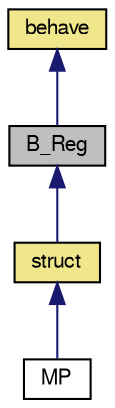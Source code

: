 digraph G
{
  edge [fontname="FreeSans",fontsize="10",labelfontname="FreeSans",labelfontsize="10"];
  node [fontname="FreeSans",fontsize="10",shape=record];
  Node1 [label="B_Reg",height=0.2,width=0.4,color="black", fillcolor="grey75", style="filled" fontcolor="black"];
  Node2 -> Node1 [dir=back,color="midnightblue",fontsize="10",style="solid",fontname="FreeSans"];
  Node2 [label="behave",height=0.2,width=0.4,color="black", fillcolor="khaki", style="filled",URL="$classB__Reg_1_1behave.html"];
  Node1 -> Node3 [dir=back,color="midnightblue",fontsize="10",style="solid",fontname="FreeSans"];
  Node3 [label="struct",height=0.2,width=0.4,color="black", fillcolor="khaki", style="filled",URL="$classMP_1_1struct.html"];
  Node3 -> Node4 [dir=back,color="midnightblue",fontsize="10",style="solid",fontname="FreeSans"];
  Node4 [label="MP",height=0.2,width=0.4,color="black", fillcolor="white", style="filled",URL="$classMP.html"];
}
